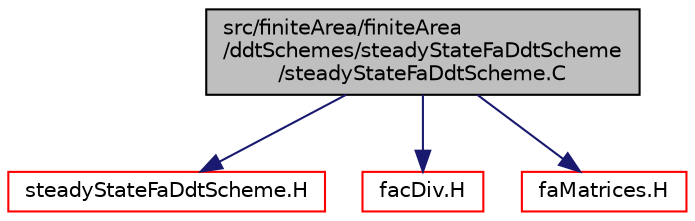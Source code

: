 digraph "src/finiteArea/finiteArea/ddtSchemes/steadyStateFaDdtScheme/steadyStateFaDdtScheme.C"
{
  bgcolor="transparent";
  edge [fontname="Helvetica",fontsize="10",labelfontname="Helvetica",labelfontsize="10"];
  node [fontname="Helvetica",fontsize="10",shape=record];
  Node1 [label="src/finiteArea/finiteArea\l/ddtSchemes/steadyStateFaDdtScheme\l/steadyStateFaDdtScheme.C",height=0.2,width=0.4,color="black", fillcolor="grey75", style="filled" fontcolor="black"];
  Node1 -> Node2 [color="midnightblue",fontsize="10",style="solid",fontname="Helvetica"];
  Node2 [label="steadyStateFaDdtScheme.H",height=0.2,width=0.4,color="red",URL="$steadyStateFaDdtScheme_8H.html"];
  Node1 -> Node3 [color="midnightblue",fontsize="10",style="solid",fontname="Helvetica"];
  Node3 [label="facDiv.H",height=0.2,width=0.4,color="red",URL="$facDiv_8H.html",tooltip="Calculate the divergence of the given field. "];
  Node1 -> Node4 [color="midnightblue",fontsize="10",style="solid",fontname="Helvetica"];
  Node4 [label="faMatrices.H",height=0.2,width=0.4,color="red",URL="$faMatrices_8H.html"];
}
